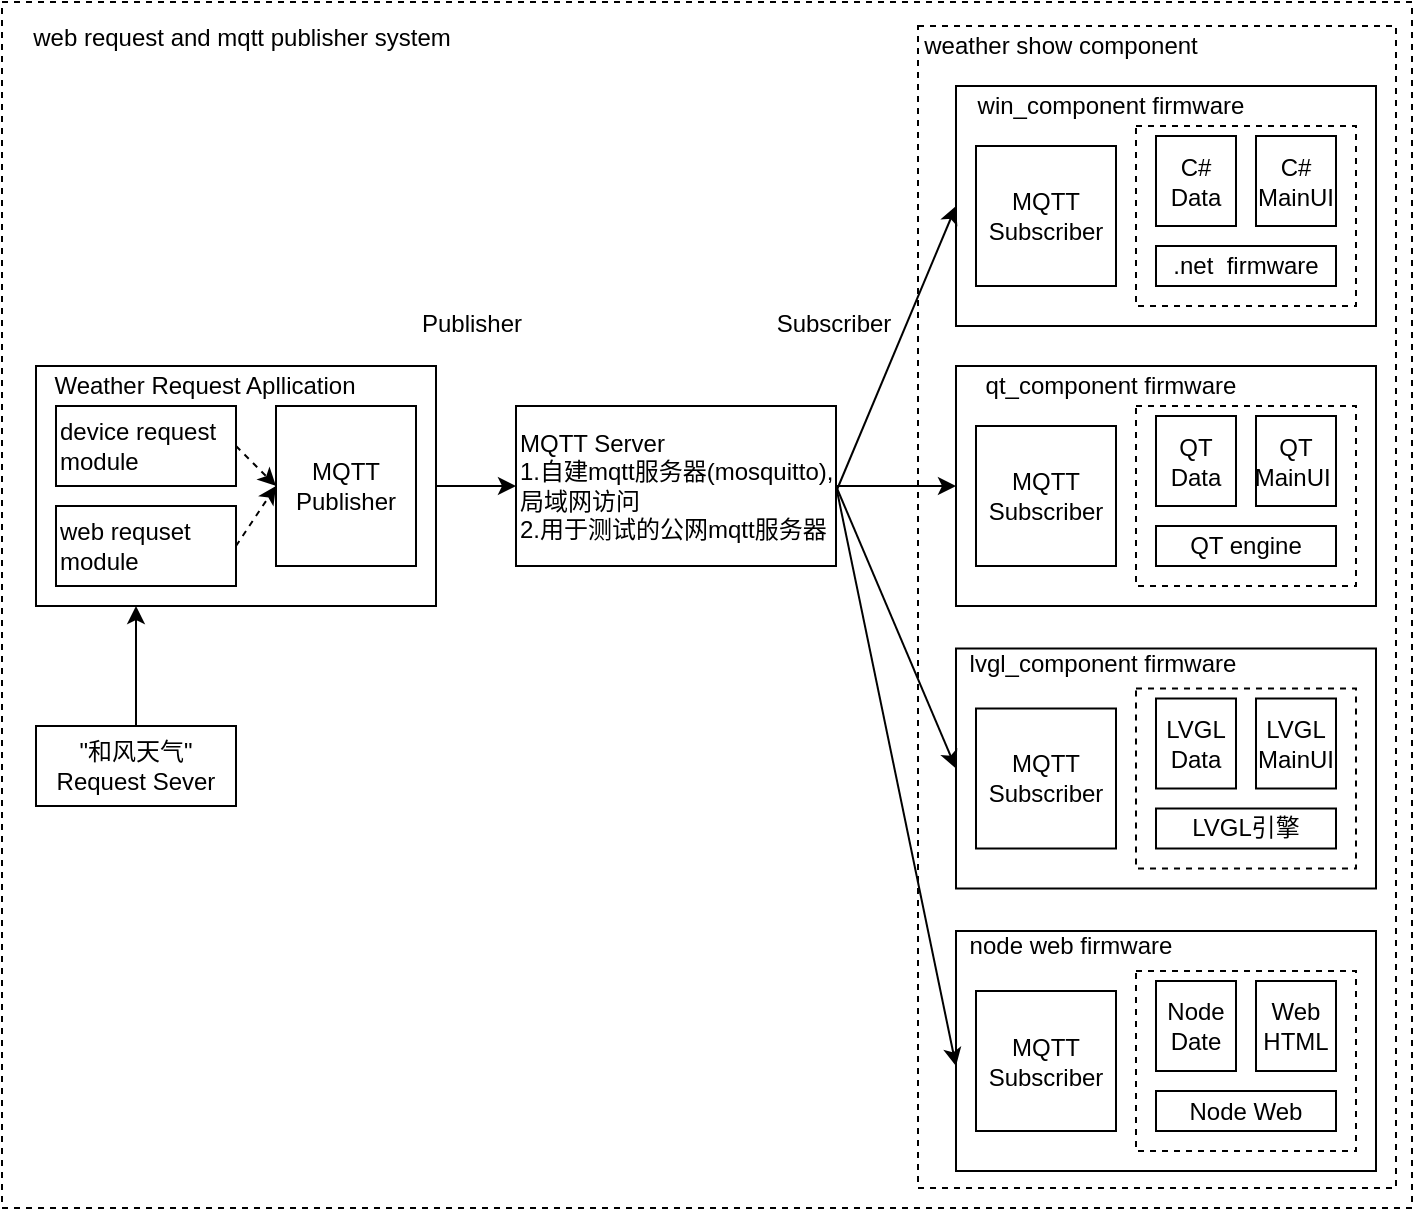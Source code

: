 <mxfile>
    <diagram id="wcp4NXZ-ilja-G48uNGV" name="Page-1">
        <mxGraphModel dx="1086" dy="797" grid="0" gridSize="10" guides="1" tooltips="1" connect="1" arrows="1" fold="1" page="1" pageScale="1" pageWidth="850" pageHeight="1100" math="0" shadow="0">
            <root>
                <mxCell id="0"/>
                <mxCell id="1" parent="0"/>
                <mxCell id="88" value="" style="rounded=0;whiteSpace=wrap;html=1;dashed=1;" parent="1" vertex="1">
                    <mxGeometry x="63" y="98" width="705" height="603" as="geometry"/>
                </mxCell>
                <mxCell id="90" value="" style="rounded=0;whiteSpace=wrap;html=1;dashed=1;" vertex="1" parent="1">
                    <mxGeometry x="521" y="110" width="239" height="581" as="geometry"/>
                </mxCell>
                <mxCell id="76" value="" style="edgeStyle=none;html=1;entryX=0;entryY=0.5;entryDx=0;entryDy=0;" parent="1" source="15" target="69" edge="1">
                    <mxGeometry relative="1" as="geometry"/>
                </mxCell>
                <mxCell id="15" value="MQTT Server&lt;br&gt;1.自建mqtt服务器(mosquitto), 局域网访问&lt;br&gt;2.用于测试的公网mqtt服务器" style="rounded=0;whiteSpace=wrap;html=1;align=left;" parent="1" vertex="1">
                    <mxGeometry x="320" y="300" width="160" height="80" as="geometry"/>
                </mxCell>
                <mxCell id="19" value="&quot;和风天气&quot; Request Sever" style="rounded=0;whiteSpace=wrap;html=1;align=center;" parent="1" vertex="1">
                    <mxGeometry x="80" y="460" width="100" height="40" as="geometry"/>
                </mxCell>
                <mxCell id="31" value="" style="endArrow=classic;html=1;exitX=1;exitY=0.5;exitDx=0;exitDy=0;entryX=0;entryY=0.5;entryDx=0;entryDy=0;entryPerimeter=0;" parent="1" source="17" target="15" edge="1">
                    <mxGeometry width="50" height="50" relative="1" as="geometry">
                        <mxPoint x="241" y="360" as="sourcePoint"/>
                        <mxPoint x="320" y="350" as="targetPoint"/>
                    </mxGeometry>
                </mxCell>
                <mxCell id="40" value="" style="endArrow=classic;html=1;exitX=0.5;exitY=0;exitDx=0;exitDy=0;entryX=0.25;entryY=1;entryDx=0;entryDy=0;" parent="1" source="19" target="17" edge="1">
                    <mxGeometry width="50" height="50" relative="1" as="geometry">
                        <mxPoint x="430" y="440" as="sourcePoint"/>
                        <mxPoint x="480" y="390" as="targetPoint"/>
                    </mxGeometry>
                </mxCell>
                <mxCell id="17" value="" style="rounded=0;whiteSpace=wrap;html=1;" parent="1" vertex="1">
                    <mxGeometry x="80" y="280" width="200" height="120" as="geometry"/>
                </mxCell>
                <mxCell id="18" value="web requset module" style="rounded=0;whiteSpace=wrap;html=1;align=left;" parent="1" vertex="1">
                    <mxGeometry x="90" y="350" width="90" height="40" as="geometry"/>
                </mxCell>
                <mxCell id="20" value="device request module" style="rounded=0;whiteSpace=wrap;html=1;align=left;" parent="1" vertex="1">
                    <mxGeometry x="90" y="300" width="90" height="40" as="geometry"/>
                </mxCell>
                <mxCell id="21" value="MQTT Publisher" style="rounded=0;whiteSpace=wrap;html=1;" parent="1" vertex="1">
                    <mxGeometry x="200" y="300" width="70" height="80" as="geometry"/>
                </mxCell>
                <mxCell id="32" value="" style="endArrow=classic;html=1;exitX=1;exitY=0.5;exitDx=0;exitDy=0;entryX=0;entryY=0.5;entryDx=0;entryDy=0;dashed=1;" parent="1" source="18" target="21" edge="1">
                    <mxGeometry width="50" height="50" relative="1" as="geometry">
                        <mxPoint x="330" y="340" as="sourcePoint"/>
                        <mxPoint x="380" y="290" as="targetPoint"/>
                    </mxGeometry>
                </mxCell>
                <mxCell id="33" value="" style="endArrow=classic;html=1;exitX=1;exitY=0.5;exitDx=0;exitDy=0;entryX=0;entryY=0.5;entryDx=0;entryDy=0;dashed=1;" parent="1" source="20" target="21" edge="1">
                    <mxGeometry width="50" height="50" relative="1" as="geometry">
                        <mxPoint x="330" y="340" as="sourcePoint"/>
                        <mxPoint x="380" y="290" as="targetPoint"/>
                    </mxGeometry>
                </mxCell>
                <mxCell id="51" value="Weather Request Apllication" style="text;html=1;strokeColor=none;fillColor=none;align=center;verticalAlign=middle;whiteSpace=wrap;rounded=0;dashed=1;" parent="1" vertex="1">
                    <mxGeometry x="80" y="280" width="169" height="20" as="geometry"/>
                </mxCell>
                <mxCell id="2" value="" style="rounded=0;whiteSpace=wrap;html=1;" parent="1" vertex="1">
                    <mxGeometry x="540" y="421.25" width="210" height="120" as="geometry"/>
                </mxCell>
                <mxCell id="8" value="" style="rounded=0;whiteSpace=wrap;html=1;dashed=1;" parent="1" vertex="1">
                    <mxGeometry x="630" y="441.25" width="110" height="90" as="geometry"/>
                </mxCell>
                <mxCell id="4" value="LVGL MainUI" style="rounded=0;whiteSpace=wrap;html=1;" parent="1" vertex="1">
                    <mxGeometry x="690" y="446.25" width="40" height="45" as="geometry"/>
                </mxCell>
                <mxCell id="5" value="MQTT Subscriber" style="rounded=0;whiteSpace=wrap;html=1;" parent="1" vertex="1">
                    <mxGeometry x="550" y="451.25" width="70" height="70" as="geometry"/>
                </mxCell>
                <mxCell id="6" value="LVGL&lt;br&gt;Data" style="rounded=0;whiteSpace=wrap;html=1;" parent="1" vertex="1">
                    <mxGeometry x="640" y="446.25" width="40" height="45" as="geometry"/>
                </mxCell>
                <mxCell id="7" value="LVGL引擎" style="rounded=0;whiteSpace=wrap;html=1;" parent="1" vertex="1">
                    <mxGeometry x="640" y="501.25" width="90" height="20" as="geometry"/>
                </mxCell>
                <mxCell id="13" value="lvgl_component firmware" style="text;html=1;strokeColor=none;fillColor=none;align=center;verticalAlign=middle;whiteSpace=wrap;rounded=0;dashed=1;" parent="1" vertex="1">
                    <mxGeometry x="545" y="418.75" width="137" height="20" as="geometry"/>
                </mxCell>
                <mxCell id="53" value="" style="rounded=0;whiteSpace=wrap;html=1;" parent="1" vertex="1">
                    <mxGeometry x="540" y="140" width="210" height="120" as="geometry"/>
                </mxCell>
                <mxCell id="54" value="" style="rounded=0;whiteSpace=wrap;html=1;dashed=1;" parent="1" vertex="1">
                    <mxGeometry x="630" y="160" width="110" height="90" as="geometry"/>
                </mxCell>
                <mxCell id="55" value="C# MainUI" style="rounded=0;whiteSpace=wrap;html=1;" parent="1" vertex="1">
                    <mxGeometry x="690" y="165" width="40" height="45" as="geometry"/>
                </mxCell>
                <mxCell id="56" value="MQTT Subscriber" style="rounded=0;whiteSpace=wrap;html=1;" parent="1" vertex="1">
                    <mxGeometry x="550" y="170" width="70" height="70" as="geometry"/>
                </mxCell>
                <mxCell id="57" value="C#&lt;br&gt;Data" style="rounded=0;whiteSpace=wrap;html=1;" parent="1" vertex="1">
                    <mxGeometry x="640" y="165" width="40" height="45" as="geometry"/>
                </mxCell>
                <mxCell id="58" value=".net&amp;nbsp; firmware" style="rounded=0;whiteSpace=wrap;html=1;" parent="1" vertex="1">
                    <mxGeometry x="640" y="220" width="90" height="20" as="geometry"/>
                </mxCell>
                <mxCell id="59" value="win_component firmware" style="text;html=1;strokeColor=none;fillColor=none;align=center;verticalAlign=middle;whiteSpace=wrap;rounded=0;dashed=1;" parent="1" vertex="1">
                    <mxGeometry x="549" y="140" width="137" height="20" as="geometry"/>
                </mxCell>
                <mxCell id="60" value="" style="endArrow=classic;html=1;entryX=0;entryY=0.5;entryDx=0;entryDy=0;" parent="1" target="53" edge="1">
                    <mxGeometry width="50" height="50" relative="1" as="geometry">
                        <mxPoint x="480" y="343" as="sourcePoint"/>
                        <mxPoint x="529" y="283" as="targetPoint"/>
                    </mxGeometry>
                </mxCell>
                <mxCell id="61" value="" style="endArrow=classic;html=1;entryX=0;entryY=0.5;entryDx=0;entryDy=0;" parent="1" target="2" edge="1">
                    <mxGeometry width="50" height="50" relative="1" as="geometry">
                        <mxPoint x="480" y="340" as="sourcePoint"/>
                        <mxPoint x="539" y="293" as="targetPoint"/>
                    </mxGeometry>
                </mxCell>
                <mxCell id="69" value="" style="rounded=0;whiteSpace=wrap;html=1;" parent="1" vertex="1">
                    <mxGeometry x="540" y="280" width="210" height="120" as="geometry"/>
                </mxCell>
                <mxCell id="70" value="" style="rounded=0;whiteSpace=wrap;html=1;dashed=1;" parent="1" vertex="1">
                    <mxGeometry x="630" y="300" width="110" height="90" as="geometry"/>
                </mxCell>
                <mxCell id="71" value="QT&lt;br&gt;MainUI&amp;nbsp;" style="rounded=0;whiteSpace=wrap;html=1;" parent="1" vertex="1">
                    <mxGeometry x="690" y="305" width="40" height="45" as="geometry"/>
                </mxCell>
                <mxCell id="72" value="MQTT Subscriber" style="rounded=0;whiteSpace=wrap;html=1;" parent="1" vertex="1">
                    <mxGeometry x="550" y="310" width="70" height="70" as="geometry"/>
                </mxCell>
                <mxCell id="73" value="QT&lt;br&gt;Data" style="rounded=0;whiteSpace=wrap;html=1;" parent="1" vertex="1">
                    <mxGeometry x="640" y="305" width="40" height="45" as="geometry"/>
                </mxCell>
                <mxCell id="74" value="QT engine" style="rounded=0;whiteSpace=wrap;html=1;" parent="1" vertex="1">
                    <mxGeometry x="640" y="360" width="90" height="20" as="geometry"/>
                </mxCell>
                <mxCell id="75" value="qt_component firmware" style="text;html=1;strokeColor=none;fillColor=none;align=center;verticalAlign=middle;whiteSpace=wrap;rounded=0;dashed=1;" parent="1" vertex="1">
                    <mxGeometry x="549" y="280" width="137" height="20" as="geometry"/>
                </mxCell>
                <mxCell id="77" value="" style="rounded=0;whiteSpace=wrap;html=1;" parent="1" vertex="1">
                    <mxGeometry x="540" y="562.5" width="210" height="120" as="geometry"/>
                </mxCell>
                <mxCell id="78" value="" style="rounded=0;whiteSpace=wrap;html=1;dashed=1;" parent="1" vertex="1">
                    <mxGeometry x="630" y="582.5" width="110" height="90" as="geometry"/>
                </mxCell>
                <mxCell id="79" value="Web HTML" style="rounded=0;whiteSpace=wrap;html=1;" parent="1" vertex="1">
                    <mxGeometry x="690" y="587.5" width="40" height="45" as="geometry"/>
                </mxCell>
                <mxCell id="80" value="MQTT Subscriber" style="rounded=0;whiteSpace=wrap;html=1;" parent="1" vertex="1">
                    <mxGeometry x="550" y="592.5" width="70" height="70" as="geometry"/>
                </mxCell>
                <mxCell id="81" value="Node Date" style="rounded=0;whiteSpace=wrap;html=1;" parent="1" vertex="1">
                    <mxGeometry x="640" y="587.5" width="40" height="45" as="geometry"/>
                </mxCell>
                <mxCell id="82" value="Node Web" style="rounded=0;whiteSpace=wrap;html=1;" parent="1" vertex="1">
                    <mxGeometry x="640" y="642.5" width="90" height="20" as="geometry"/>
                </mxCell>
                <mxCell id="83" value="node web firmware" style="text;html=1;strokeColor=none;fillColor=none;align=center;verticalAlign=middle;whiteSpace=wrap;rounded=0;dashed=1;" parent="1" vertex="1">
                    <mxGeometry x="545" y="560" width="105" height="20" as="geometry"/>
                </mxCell>
                <mxCell id="86" value="" style="endArrow=classic;html=1;" parent="1" edge="1">
                    <mxGeometry width="50" height="50" relative="1" as="geometry">
                        <mxPoint x="480" y="340" as="sourcePoint"/>
                        <mxPoint x="540" y="630" as="targetPoint"/>
                    </mxGeometry>
                </mxCell>
                <mxCell id="89" value="web request and mqtt publisher system" style="text;html=1;strokeColor=none;fillColor=none;align=center;verticalAlign=middle;whiteSpace=wrap;rounded=0;dashed=1;" parent="1" vertex="1">
                    <mxGeometry x="68" y="101" width="230" height="30" as="geometry"/>
                </mxCell>
                <mxCell id="94" value="weather show component" style="text;html=1;strokeColor=none;fillColor=none;align=center;verticalAlign=middle;whiteSpace=wrap;rounded=0;dashed=1;" vertex="1" parent="1">
                    <mxGeometry x="515" y="106" width="155" height="27" as="geometry"/>
                </mxCell>
                <mxCell id="95" value="Publisher" style="text;html=1;strokeColor=none;fillColor=none;align=center;verticalAlign=middle;whiteSpace=wrap;rounded=0;dashed=1;" vertex="1" parent="1">
                    <mxGeometry x="268" y="244" width="60" height="30" as="geometry"/>
                </mxCell>
                <mxCell id="96" value="Subscriber" style="text;html=1;strokeColor=none;fillColor=none;align=center;verticalAlign=middle;whiteSpace=wrap;rounded=0;dashed=1;" vertex="1" parent="1">
                    <mxGeometry x="449" y="244" width="60" height="30" as="geometry"/>
                </mxCell>
            </root>
        </mxGraphModel>
    </diagram>
</mxfile>